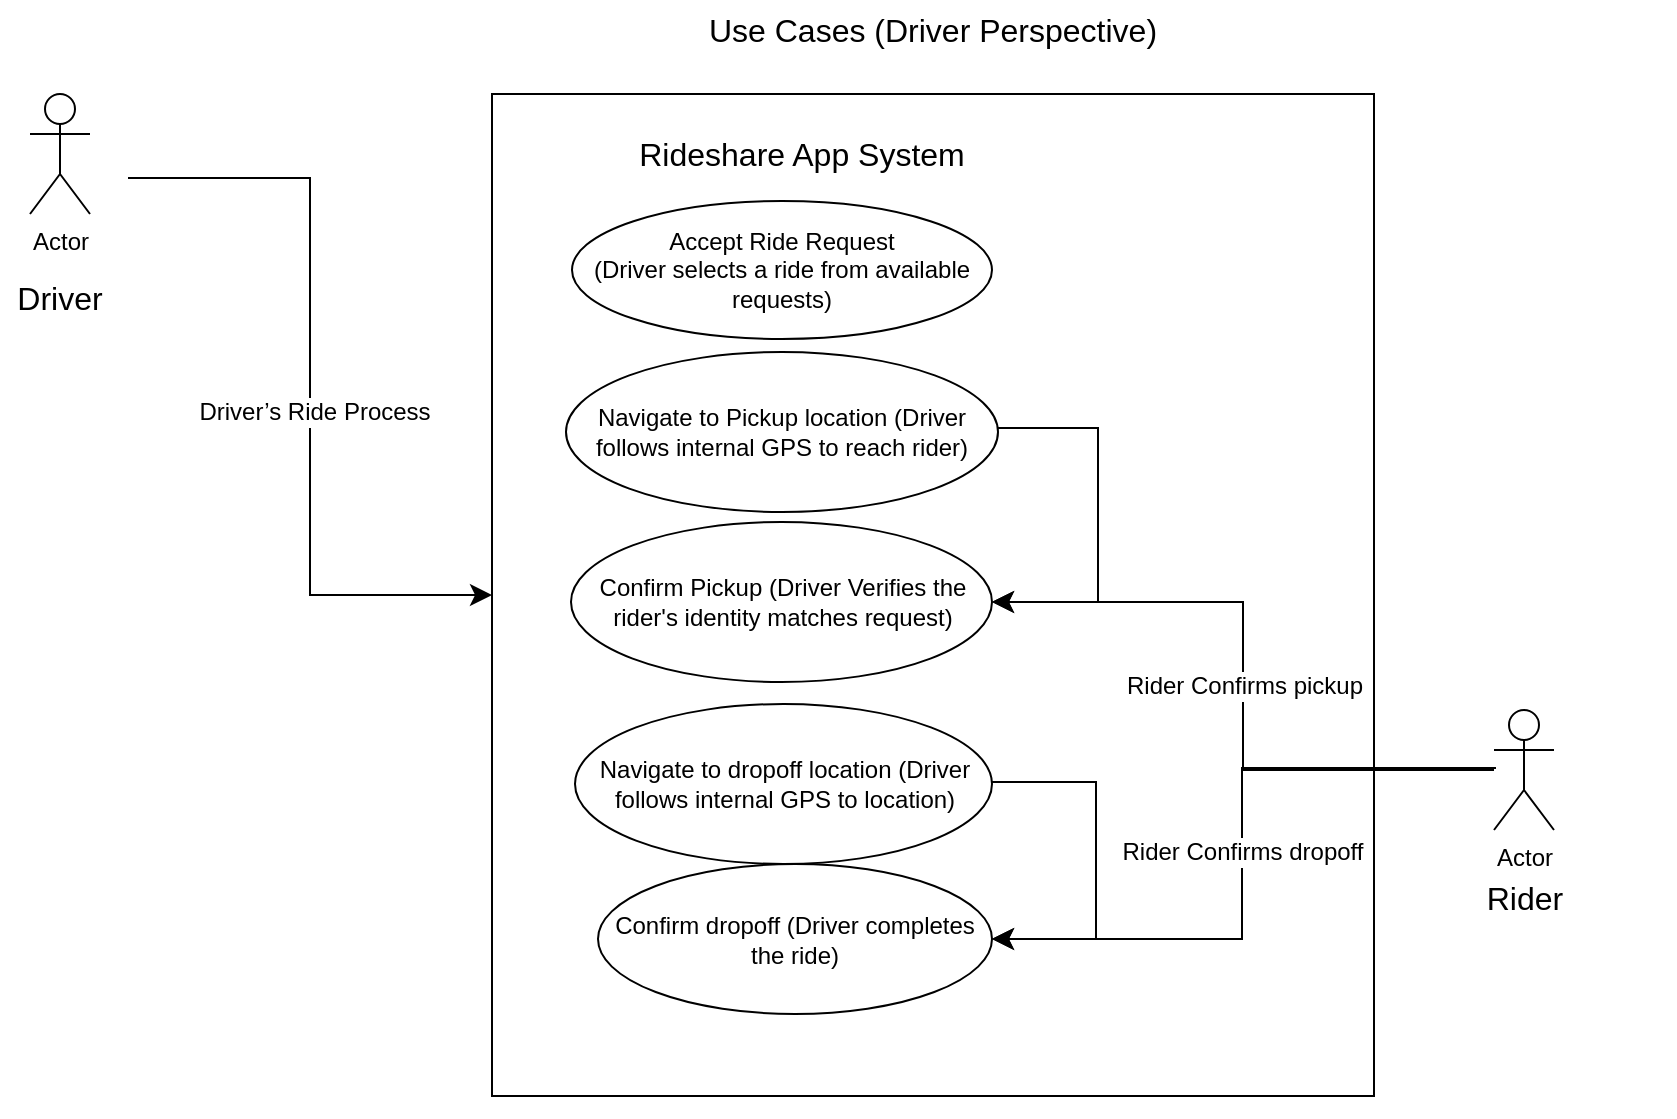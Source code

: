 <mxfile version="26.0.16">
  <diagram name="Page-1" id="ojCLRU5_vDYizBbqlncM">
    <mxGraphModel dx="2121" dy="1415" grid="0" gridSize="10" guides="1" tooltips="1" connect="1" arrows="1" fold="1" page="0" pageScale="1" pageWidth="850" pageHeight="1100" math="0" shadow="0">
      <root>
        <mxCell id="0" />
        <mxCell id="1" parent="0" />
        <mxCell id="95dVnbdJfCDKgmokxEq8-3" value="Actor" style="shape=umlActor;verticalLabelPosition=bottom;verticalAlign=top;html=1;outlineConnect=0;" vertex="1" parent="1">
          <mxGeometry x="-578" y="-175" width="30" height="60" as="geometry" />
        </mxCell>
        <mxCell id="95dVnbdJfCDKgmokxEq8-4" value="Driver" style="text;strokeColor=none;fillColor=none;html=1;align=center;verticalAlign=middle;whiteSpace=wrap;rounded=0;fontSize=16;" vertex="1" parent="1">
          <mxGeometry x="-593" y="-88" width="60" height="30" as="geometry" />
        </mxCell>
        <mxCell id="95dVnbdJfCDKgmokxEq8-6" value="" style="rounded=0;whiteSpace=wrap;html=1;" vertex="1" parent="1">
          <mxGeometry x="-347" y="-175" width="441" height="501" as="geometry" />
        </mxCell>
        <mxCell id="95dVnbdJfCDKgmokxEq8-7" value="Rideshare App System" style="text;strokeColor=none;fillColor=none;html=1;align=center;verticalAlign=middle;whiteSpace=wrap;rounded=0;fontSize=16;" vertex="1" parent="1">
          <mxGeometry x="-331.75" y="-160" width="279.5" height="30" as="geometry" />
        </mxCell>
        <mxCell id="95dVnbdJfCDKgmokxEq8-8" value="Accept Ride Request&lt;div&gt;(Driver selects a ride from available requests)&lt;/div&gt;" style="ellipse;whiteSpace=wrap;html=1;" vertex="1" parent="1">
          <mxGeometry x="-307" y="-121.5" width="210" height="69" as="geometry" />
        </mxCell>
        <mxCell id="95dVnbdJfCDKgmokxEq8-10" value="Use Cases (Driver Perspective)" style="text;strokeColor=none;fillColor=none;html=1;align=center;verticalAlign=middle;whiteSpace=wrap;rounded=0;fontSize=16;" vertex="1" parent="1">
          <mxGeometry x="-254.75" y="-222" width="256.5" height="30" as="geometry" />
        </mxCell>
        <mxCell id="95dVnbdJfCDKgmokxEq8-11" value="Navigate to Pickup location (Driver follows internal GPS to reach rider)" style="ellipse;whiteSpace=wrap;html=1;" vertex="1" parent="1">
          <mxGeometry x="-310" y="-46" width="216" height="80" as="geometry" />
        </mxCell>
        <mxCell id="95dVnbdJfCDKgmokxEq8-12" value="Confirm Pickup (Driver Verifies the rider&#39;s identity matches request)" style="ellipse;whiteSpace=wrap;html=1;" vertex="1" parent="1">
          <mxGeometry x="-307.5" y="39" width="210.5" height="80" as="geometry" />
        </mxCell>
        <mxCell id="95dVnbdJfCDKgmokxEq8-13" value="Navigate to dropoff location (Driver follows internal GPS to location)" style="ellipse;whiteSpace=wrap;html=1;" vertex="1" parent="1">
          <mxGeometry x="-305.5" y="130" width="208.5" height="80" as="geometry" />
        </mxCell>
        <mxCell id="95dVnbdJfCDKgmokxEq8-14" value="Confirm dropoff (Driver completes the ride)" style="ellipse;whiteSpace=wrap;html=1;" vertex="1" parent="1">
          <mxGeometry x="-294" y="210" width="197" height="75" as="geometry" />
        </mxCell>
        <mxCell id="95dVnbdJfCDKgmokxEq8-17" value="" style="edgeStyle=elbowEdgeStyle;elbow=horizontal;endArrow=classic;html=1;curved=0;rounded=0;endSize=8;startSize=8;fontSize=12;" edge="1" parent="1" target="95dVnbdJfCDKgmokxEq8-6">
          <mxGeometry width="50" height="50" relative="1" as="geometry">
            <mxPoint x="-529" y="-133" as="sourcePoint" />
            <mxPoint x="-384" y="-183" as="targetPoint" />
          </mxGeometry>
        </mxCell>
        <mxCell id="95dVnbdJfCDKgmokxEq8-26" value="Driver’s Ride Process" style="edgeLabel;html=1;align=center;verticalAlign=middle;resizable=0;points=[];fontSize=12;" vertex="1" connectable="0" parent="95dVnbdJfCDKgmokxEq8-17">
          <mxGeometry x="0.066" y="2" relative="1" as="geometry">
            <mxPoint as="offset" />
          </mxGeometry>
        </mxCell>
        <mxCell id="95dVnbdJfCDKgmokxEq8-18" value="Actor" style="shape=umlActor;verticalLabelPosition=bottom;verticalAlign=top;html=1;outlineConnect=0;" vertex="1" parent="1">
          <mxGeometry x="154" y="133" width="30" height="60" as="geometry" />
        </mxCell>
        <mxCell id="95dVnbdJfCDKgmokxEq8-19" value="Rider" style="text;strokeColor=none;fillColor=none;html=1;align=center;verticalAlign=middle;whiteSpace=wrap;rounded=0;fontSize=16;direction=south;" vertex="1" parent="1">
          <mxGeometry x="93.5" y="197" width="151" height="60" as="geometry" />
        </mxCell>
        <mxCell id="95dVnbdJfCDKgmokxEq8-20" value="Rider Confirms pickup" style="edgeStyle=elbowEdgeStyle;elbow=horizontal;endArrow=classic;html=1;curved=0;rounded=0;endSize=8;startSize=8;fontSize=12;" edge="1" parent="1" source="95dVnbdJfCDKgmokxEq8-18" target="95dVnbdJfCDKgmokxEq8-12">
          <mxGeometry width="50" height="50" relative="1" as="geometry">
            <mxPoint x="51" y="296" as="sourcePoint" />
            <mxPoint x="-384" y="183" as="targetPoint" />
          </mxGeometry>
        </mxCell>
        <mxCell id="95dVnbdJfCDKgmokxEq8-25" value="Rider Confirms dropoff" style="edgeStyle=elbowEdgeStyle;elbow=horizontal;endArrow=classic;html=1;curved=0;rounded=0;endSize=8;startSize=8;fontSize=12;entryX=1;entryY=0.5;entryDx=0;entryDy=0;exitX=0.033;exitY=0.483;exitDx=0;exitDy=0;exitPerimeter=0;" edge="1" parent="1" source="95dVnbdJfCDKgmokxEq8-18" target="95dVnbdJfCDKgmokxEq8-14">
          <mxGeometry width="50" height="50" relative="1" as="geometry">
            <mxPoint x="-97" y="310" as="sourcePoint" />
            <mxPoint x="-47" y="260" as="targetPoint" />
            <Array as="points">
              <mxPoint x="28" y="201" />
            </Array>
          </mxGeometry>
        </mxCell>
        <mxCell id="95dVnbdJfCDKgmokxEq8-28" value="" style="edgeStyle=segmentEdgeStyle;endArrow=classic;html=1;curved=0;rounded=0;endSize=8;startSize=8;fontSize=12;entryX=1;entryY=0.5;entryDx=0;entryDy=0;" edge="1" parent="1" target="95dVnbdJfCDKgmokxEq8-12">
          <mxGeometry width="50" height="50" relative="1" as="geometry">
            <mxPoint x="-94" y="-8" as="sourcePoint" />
            <mxPoint x="-44" y="-58" as="targetPoint" />
            <Array as="points">
              <mxPoint x="-44" y="-8" />
              <mxPoint x="-44" y="79" />
            </Array>
          </mxGeometry>
        </mxCell>
        <mxCell id="95dVnbdJfCDKgmokxEq8-29" value="" style="edgeStyle=segmentEdgeStyle;endArrow=classic;html=1;curved=0;rounded=0;endSize=8;startSize=8;fontSize=12;entryX=1;entryY=0.5;entryDx=0;entryDy=0;" edge="1" parent="1" target="95dVnbdJfCDKgmokxEq8-14">
          <mxGeometry width="50" height="50" relative="1" as="geometry">
            <mxPoint x="-97" y="169" as="sourcePoint" />
            <mxPoint x="-85" y="248" as="targetPoint" />
            <Array as="points">
              <mxPoint x="-45" y="169" />
              <mxPoint x="-45" y="247" />
            </Array>
          </mxGeometry>
        </mxCell>
        <mxCell id="95dVnbdJfCDKgmokxEq8-30" style="edgeStyle=none;curved=1;rounded=0;orthogonalLoop=1;jettySize=auto;html=1;exitX=0.5;exitY=1;exitDx=0;exitDy=0;fontSize=12;startSize=8;endSize=8;" edge="1" parent="1" source="95dVnbdJfCDKgmokxEq8-6" target="95dVnbdJfCDKgmokxEq8-6">
          <mxGeometry relative="1" as="geometry" />
        </mxCell>
        <mxCell id="95dVnbdJfCDKgmokxEq8-31" style="edgeStyle=none;curved=1;rounded=0;orthogonalLoop=1;jettySize=auto;html=1;exitX=0.5;exitY=0;exitDx=0;exitDy=0;fontSize=12;startSize=8;endSize=8;" edge="1" parent="1" source="95dVnbdJfCDKgmokxEq8-6" target="95dVnbdJfCDKgmokxEq8-6">
          <mxGeometry relative="1" as="geometry" />
        </mxCell>
      </root>
    </mxGraphModel>
  </diagram>
</mxfile>
